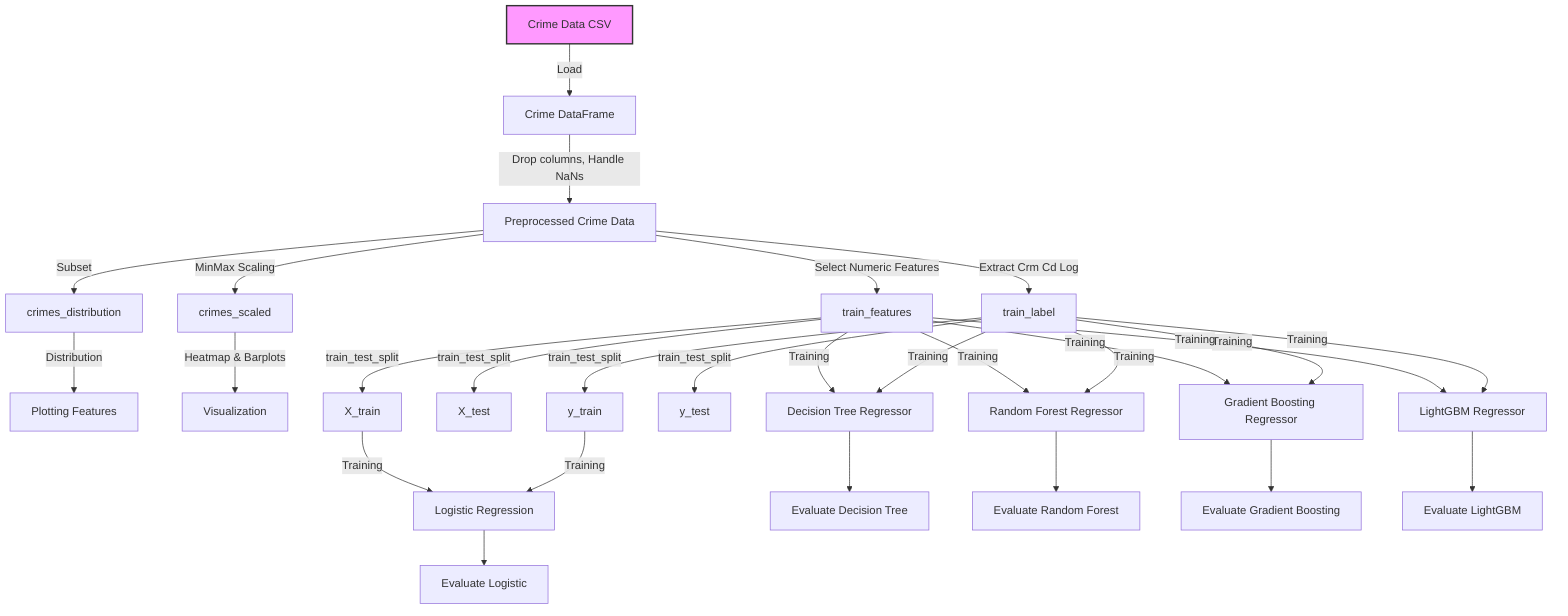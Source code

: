 flowchart TD
  %% Data Sources
  A[Crime Data CSV]:::dataSource -->|Load| B[Crime DataFrame]

  %% Data Preprocessing
  B -->|Drop columns, Handle NaNs| C[Preprocessed Crime Data]
  C -->|Subset| D[crimes_distribution]
  C -->|MinMax Scaling| E[crimes_scaled]

  %% Data for Visualization
  D -->|Distribution| F[Plotting Features]
  E -->|Heatmap & Barplots| G[Visualization]

  %% Feature and Label Selection for Modeling
  C -->|Select Numeric Features| H[train_features]
  C -->|Extract Crm Cd Log| I[train_label]

  %% Splitting the Data
  H -->|train_test_split| J[X_train]
  H -->|train_test_split| K[X_test]
  I -->|train_test_split| L[y_train]
  I -->|train_test_split| M[y_test]

  %% Models
  J -->|Training| N[Logistic Regression]
  L -->|Training| N
  N --> O[Evaluate Logistic]
  
  H -->|Training| P[Decision Tree Regressor]
  I -->|Training| P
  P --> Q[Evaluate Decision Tree]
  
  H -->|Training| R[Random Forest Regressor]
  I -->|Training| R
  R --> S[Evaluate Random Forest]
  
  H -->|Training| T[Gradient Boosting Regressor]
  I -->|Training| T
  T --> U[Evaluate Gradient Boosting]

  H -->|Training| V[LightGBM Regressor]
  I -->|Training| V
  V --> W[Evaluate LightGBM]

  classDef dataSource fill:#f9f,stroke:#333,stroke-width:2px;
  classDef preprocessing fill:#bbf,stroke:#f66,stroke-width:2px;